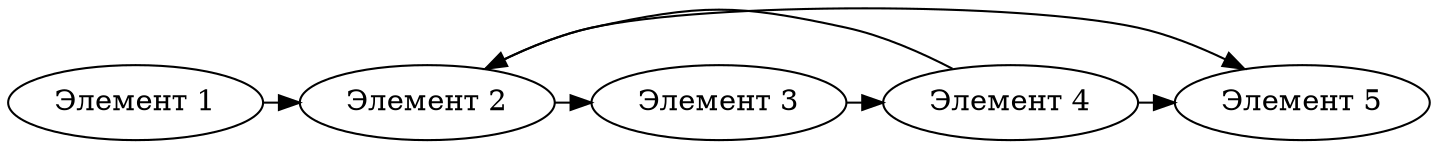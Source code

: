 digraph G {
  // Задаём подряд расположение 5 элементов
  node1 [label="Элемент 1"];
  node2 [label="Элемент 2"];
  node3 [label="Элемент 3"];
  node4 [label="Элемент 4"];
  node5 [label="Элемент 5"];

  {rank=same; node1; node2; node3; node4; node5;}

  // Стрелки — не обязательно подряд
  node1 ->node2 -> node3 -> node4 -> node5;
  node2 -> node5;
  node4 -> node2;
}
